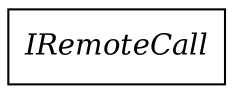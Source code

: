 strict digraph interface_diagram {
  rankdir=LR;
  IRemoteCall[
    label="IRemoteCall",
    URL="IRemoteCall.html",
    tooltip="com.sekati.remoting.IRemoteCall",
    fontname="Times-Italic",
    shape="record"
  ];
}
